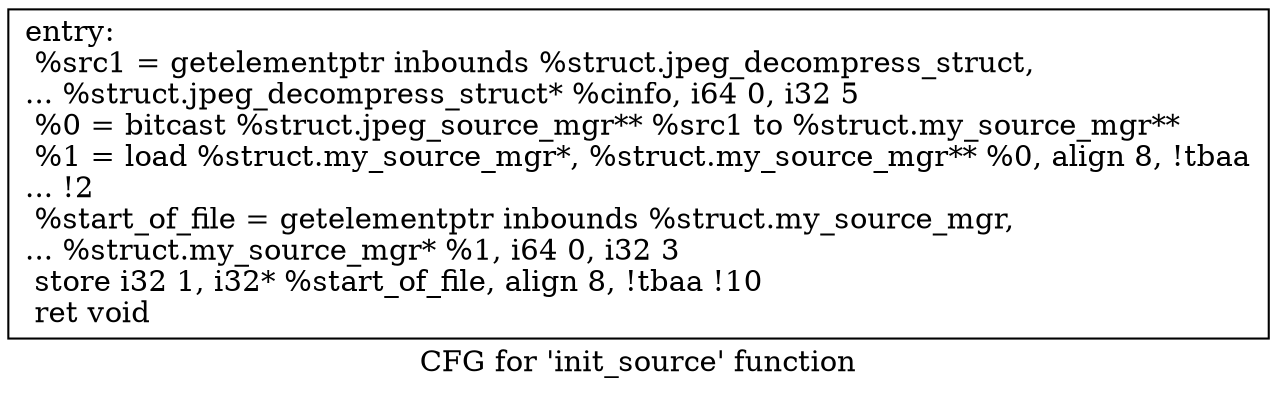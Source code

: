 digraph "CFG for 'init_source' function" {
	label="CFG for 'init_source' function";

	Node0x4e28df0 [shape=record,label="{entry:\l  %src1 = getelementptr inbounds %struct.jpeg_decompress_struct,\l... %struct.jpeg_decompress_struct* %cinfo, i64 0, i32 5\l  %0 = bitcast %struct.jpeg_source_mgr** %src1 to %struct.my_source_mgr**\l  %1 = load %struct.my_source_mgr*, %struct.my_source_mgr** %0, align 8, !tbaa\l... !2\l  %start_of_file = getelementptr inbounds %struct.my_source_mgr,\l... %struct.my_source_mgr* %1, i64 0, i32 3\l  store i32 1, i32* %start_of_file, align 8, !tbaa !10\l  ret void\l}"];
}
